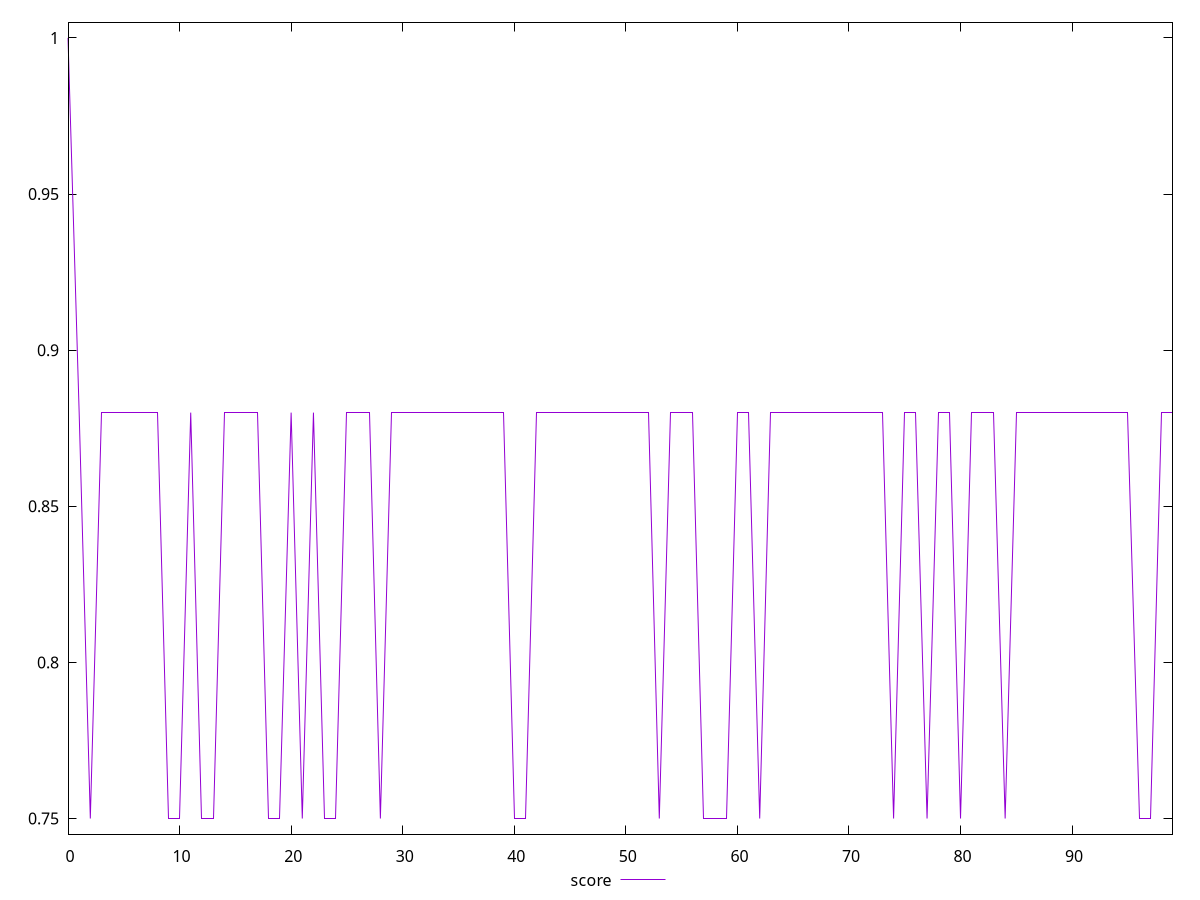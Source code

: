 reset

$score <<EOF
0 1
1 0.88
2 0.75
3 0.88
4 0.88
5 0.88
6 0.88
7 0.88
8 0.88
9 0.75
10 0.75
11 0.88
12 0.75
13 0.75
14 0.88
15 0.88
16 0.88
17 0.88
18 0.75
19 0.75
20 0.88
21 0.75
22 0.88
23 0.75
24 0.75
25 0.88
26 0.88
27 0.88
28 0.75
29 0.88
30 0.88
31 0.88
32 0.88
33 0.88
34 0.88
35 0.88
36 0.88
37 0.88
38 0.88
39 0.88
40 0.75
41 0.75
42 0.88
43 0.88
44 0.88
45 0.88
46 0.88
47 0.88
48 0.88
49 0.88
50 0.88
51 0.88
52 0.88
53 0.75
54 0.88
55 0.88
56 0.88
57 0.75
58 0.75
59 0.75
60 0.88
61 0.88
62 0.75
63 0.88
64 0.88
65 0.88
66 0.88
67 0.88
68 0.88
69 0.88
70 0.88
71 0.88
72 0.88
73 0.88
74 0.75
75 0.88
76 0.88
77 0.75
78 0.88
79 0.88
80 0.75
81 0.88
82 0.88
83 0.88
84 0.75
85 0.88
86 0.88
87 0.88
88 0.88
89 0.88
90 0.88
91 0.88
92 0.88
93 0.88
94 0.88
95 0.88
96 0.75
97 0.75
98 0.88
99 0.88
EOF

set key outside below
set xrange [0:99]
set yrange [0.745:1.005]
set trange [0.745:1.005]
set terminal svg size 640, 500 enhanced background rgb 'white'
set output "report_00026_2021-02-22T21:38:55.199Z/offscreen-images/samples/pages/score/values.svg"

plot $score title "score" with line

reset
